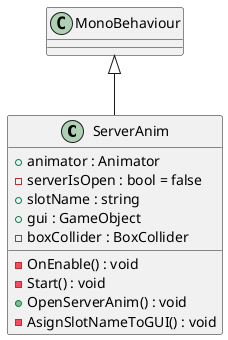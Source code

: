 @startuml
class ServerAnim {
    + animator : Animator
    - serverIsOpen : bool = false
    + slotName : string
    + gui : GameObject
    - boxCollider : BoxCollider
    - OnEnable() : void
    - Start() : void
    + OpenServerAnim() : void
    - AsignSlotNameToGUI() : void
}
MonoBehaviour <|-- ServerAnim
@enduml
